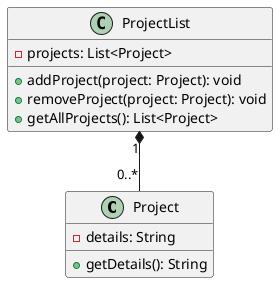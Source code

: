 @startuml
class Project {
  - details: String
  + getDetails(): String
}

class ProjectList {
  - projects: List<Project>
  + addProject(project: Project): void
  + removeProject(project: Project): void
  + getAllProjects(): List<Project>
}

ProjectList "1" *-- "0..*" Project
@enduml